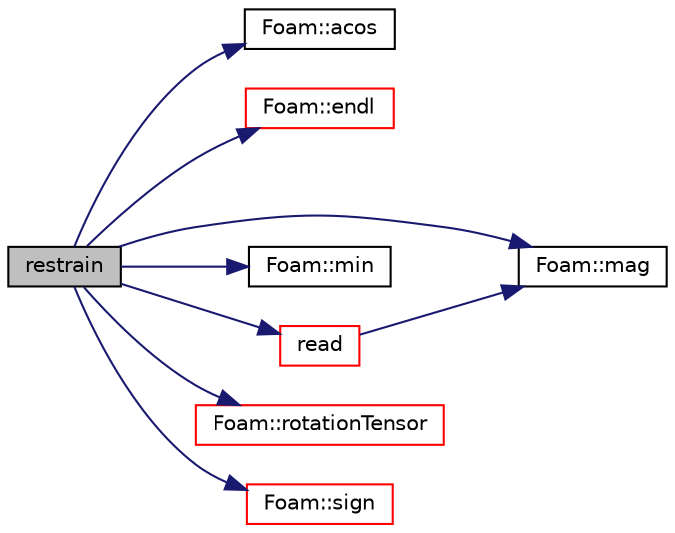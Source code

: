 digraph "restrain"
{
  bgcolor="transparent";
  edge [fontname="Helvetica",fontsize="10",labelfontname="Helvetica",labelfontsize="10"];
  node [fontname="Helvetica",fontsize="10",shape=record];
  rankdir="LR";
  Node160 [label="restrain",height=0.2,width=0.4,color="black", fillcolor="grey75", style="filled", fontcolor="black"];
  Node160 -> Node161 [color="midnightblue",fontsize="10",style="solid",fontname="Helvetica"];
  Node161 [label="Foam::acos",height=0.2,width=0.4,color="black",URL="$a21851.html#af1788b4e662ef398105742fd8bc861fc"];
  Node160 -> Node162 [color="midnightblue",fontsize="10",style="solid",fontname="Helvetica"];
  Node162 [label="Foam::endl",height=0.2,width=0.4,color="red",URL="$a21851.html#a2db8fe02a0d3909e9351bb4275b23ce4",tooltip="Add newline and flush stream. "];
  Node160 -> Node164 [color="midnightblue",fontsize="10",style="solid",fontname="Helvetica"];
  Node164 [label="Foam::mag",height=0.2,width=0.4,color="black",URL="$a21851.html#a929da2a3fdcf3dacbbe0487d3a330dae"];
  Node160 -> Node165 [color="midnightblue",fontsize="10",style="solid",fontname="Helvetica"];
  Node165 [label="Foam::min",height=0.2,width=0.4,color="black",URL="$a21851.html#a253e112ad2d56d96230ff39ea7f442dc"];
  Node160 -> Node166 [color="midnightblue",fontsize="10",style="solid",fontname="Helvetica"];
  Node166 [label="read",height=0.2,width=0.4,color="red",URL="$a30429.html#a6ce0c64db98eb6144d363dbfc86104eb",tooltip="Update properties from given dictionary. "];
  Node166 -> Node164 [color="midnightblue",fontsize="10",style="solid",fontname="Helvetica"];
  Node160 -> Node228 [color="midnightblue",fontsize="10",style="solid",fontname="Helvetica"];
  Node228 [label="Foam::rotationTensor",height=0.2,width=0.4,color="red",URL="$a21851.html#a1be81720bcafb843826c32024fe5fbe3",tooltip="Rotational transformation tensor from vector n1 to n2. "];
  Node160 -> Node232 [color="midnightblue",fontsize="10",style="solid",fontname="Helvetica"];
  Node232 [label="Foam::sign",height=0.2,width=0.4,color="red",URL="$a21851.html#a221fd301d6c49c5bd4a6c0f5ccb893b2"];
}
